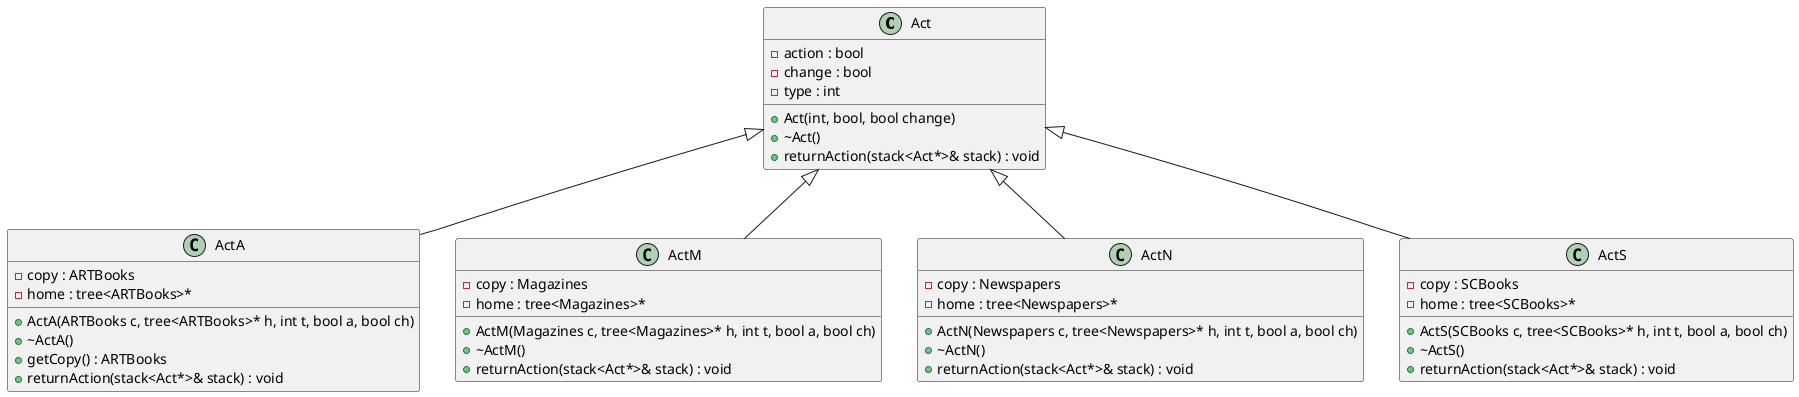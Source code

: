 @startuml





/' Objects '/

class Act {
	+Act(int, bool, bool change)
	+~Act()
	-action : bool
	-change : bool
	-type : int
	+returnAction(stack<Act*>& stack) : void
}


class ActA {
	+ActA(ARTBooks c, tree<ARTBooks>* h, int t, bool a, bool ch)
	+~ActA()
	-copy : ARTBooks
	+getCopy() : ARTBooks
	-home : tree<ARTBooks>*
	+returnAction(stack<Act*>& stack) : void
}


class ActM {
	+ActM(Magazines c, tree<Magazines>* h, int t, bool a, bool ch)
	+~ActM()
	-copy : Magazines
	-home : tree<Magazines>*
	+returnAction(stack<Act*>& stack) : void
}


class ActN {
	+ActN(Newspapers c, tree<Newspapers>* h, int t, bool a, bool ch)
	+~ActN()
	-copy : Newspapers
	-home : tree<Newspapers>*
	+returnAction(stack<Act*>& stack) : void
}


class ActS {
	+ActS(SCBooks c, tree<SCBooks>* h, int t, bool a, bool ch)
	+~ActS()
	-copy : SCBooks
	-home : tree<SCBooks>*
	+returnAction(stack<Act*>& stack) : void
}





/' Inheritance relationships '/

Act <|-- ActA


Act <|-- ActM


Act <|-- ActN


Act <|-- ActS





/' Aggregation relationships '/




@enduml
